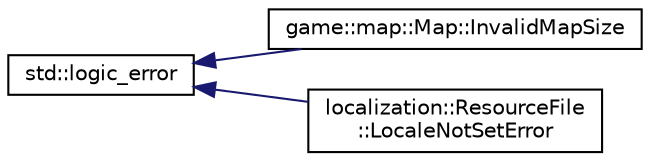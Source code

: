 digraph "Graphical Class Hierarchy"
{
 // LATEX_PDF_SIZE
  edge [fontname="Helvetica",fontsize="10",labelfontname="Helvetica",labelfontsize="10"];
  node [fontname="Helvetica",fontsize="10",shape=record];
  rankdir="LR";
  Node0 [label="std::logic_error",height=0.2,width=0.4,color="black", fillcolor="white", style="filled",URL="/home/runner/work/Bomberman-Global-Offensive/Bomberman-Global-Offensive/doc/external/cppreference-doxygen-web.tag.xml$cpp/error/logic_error.html",tooltip=" "];
  Node0 -> Node1 [dir="back",color="midnightblue",fontsize="10",style="solid",fontname="Helvetica"];
  Node1 [label="game::map::Map::InvalidMapSize",height=0.2,width=0.4,color="black", fillcolor="white", style="filled",URL="$classgame_1_1map_1_1_map_1_1_invalid_map_size.html",tooltip="Exception thrown when the map size is invalid."];
  Node0 -> Node2 [dir="back",color="midnightblue",fontsize="10",style="solid",fontname="Helvetica"];
  Node2 [label="localization::ResourceFile\l::LocaleNotSetError",height=0.2,width=0.4,color="black", fillcolor="white", style="filled",URL="$classlocalization_1_1_resource_file_1_1_locale_not_set_error.html",tooltip="Exception thrown when the locale isn't set (unititialized) on translate/register operations."];
}
